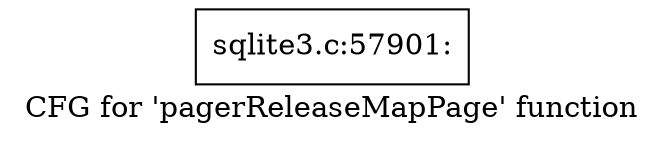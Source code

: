 digraph "CFG for 'pagerReleaseMapPage' function" {
	label="CFG for 'pagerReleaseMapPage' function";

	Node0x55c0f57e9fb0 [shape=record,label="{sqlite3.c:57901:}"];
}
